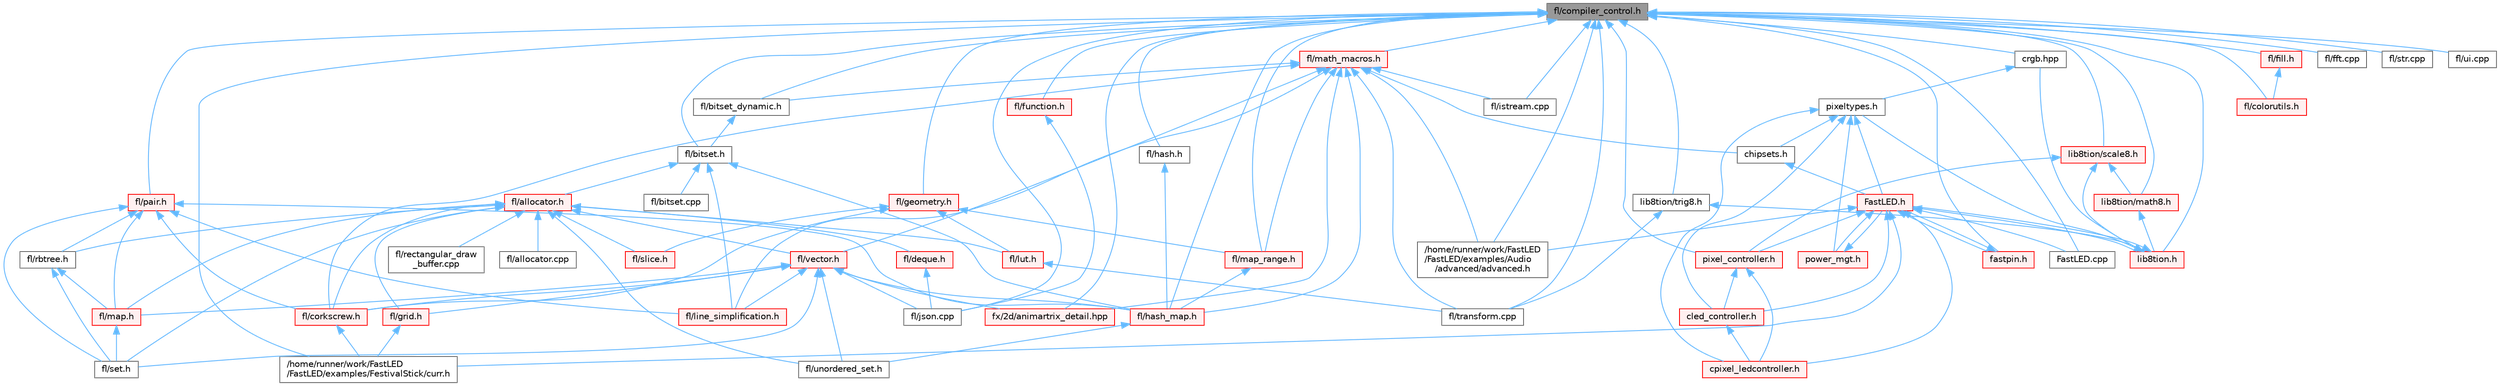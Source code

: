 digraph "fl/compiler_control.h"
{
 // INTERACTIVE_SVG=YES
 // LATEX_PDF_SIZE
  bgcolor="transparent";
  edge [fontname=Helvetica,fontsize=10,labelfontname=Helvetica,labelfontsize=10];
  node [fontname=Helvetica,fontsize=10,shape=box,height=0.2,width=0.4];
  Node1 [id="Node000001",label="fl/compiler_control.h",height=0.2,width=0.4,color="gray40", fillcolor="grey60", style="filled", fontcolor="black",tooltip=" "];
  Node1 -> Node2 [id="edge1_Node000001_Node000002",dir="back",color="steelblue1",style="solid",tooltip=" "];
  Node2 [id="Node000002",label="/home/runner/work/FastLED\l/FastLED/examples/Audio\l/advanced/advanced.h",height=0.2,width=0.4,color="grey40", fillcolor="white", style="filled",URL="$da/dc7/advanced_8h.html",tooltip=" "];
  Node1 -> Node3 [id="edge2_Node000001_Node000003",dir="back",color="steelblue1",style="solid",tooltip=" "];
  Node3 [id="Node000003",label="/home/runner/work/FastLED\l/FastLED/examples/FestivalStick/curr.h",height=0.2,width=0.4,color="grey40", fillcolor="white", style="filled",URL="$d4/d06/curr_8h.html",tooltip=" "];
  Node1 -> Node4 [id="edge3_Node000001_Node000004",dir="back",color="steelblue1",style="solid",tooltip=" "];
  Node4 [id="Node000004",label="FastLED.cpp",height=0.2,width=0.4,color="grey40", fillcolor="white", style="filled",URL="$d6/dda/_fast_l_e_d_8cpp.html",tooltip="Central source file for FastLED, implements the CFastLED class/object."];
  Node1 -> Node5 [id="edge4_Node000001_Node000005",dir="back",color="steelblue1",style="solid",tooltip=" "];
  Node5 [id="Node000005",label="crgb.hpp",height=0.2,width=0.4,color="grey40", fillcolor="white", style="filled",URL="$d0/d4b/crgb_8hpp.html",tooltip="Defines utility functions for the red, green, and blue (RGB) pixel struct."];
  Node5 -> Node6 [id="edge5_Node000005_Node000006",dir="back",color="steelblue1",style="solid",tooltip=" "];
  Node6 [id="Node000006",label="pixeltypes.h",height=0.2,width=0.4,color="grey40", fillcolor="white", style="filled",URL="$d2/dba/pixeltypes_8h.html",tooltip="Includes defintions for RGB and HSV pixels."];
  Node6 -> Node7 [id="edge6_Node000006_Node000007",dir="back",color="steelblue1",style="solid",tooltip=" "];
  Node7 [id="Node000007",label="FastLED.h",height=0.2,width=0.4,color="red", fillcolor="#FFF0F0", style="filled",URL="$db/d97/_fast_l_e_d_8h.html",tooltip="central include file for FastLED, defines the CFastLED class/object"];
  Node7 -> Node2 [id="edge7_Node000007_Node000002",dir="back",color="steelblue1",style="solid",tooltip=" "];
  Node7 -> Node3 [id="edge8_Node000007_Node000003",dir="back",color="steelblue1",style="solid",tooltip=" "];
  Node7 -> Node4 [id="edge9_Node000007_Node000004",dir="back",color="steelblue1",style="solid",tooltip=" "];
  Node7 -> Node105 [id="edge10_Node000007_Node000105",dir="back",color="steelblue1",style="solid",tooltip=" "];
  Node105 [id="Node000105",label="cled_controller.h",height=0.2,width=0.4,color="red", fillcolor="#FFF0F0", style="filled",URL="$db/d6d/cled__controller_8h.html",tooltip="base definitions used by led controllers for writing out led data"];
  Node105 -> Node106 [id="edge11_Node000105_Node000106",dir="back",color="steelblue1",style="solid",tooltip=" "];
  Node106 [id="Node000106",label="cpixel_ledcontroller.h",height=0.2,width=0.4,color="red", fillcolor="#FFF0F0", style="filled",URL="$d9/d57/cpixel__ledcontroller_8h.html",tooltip="defines the templated version of the CLEDController class"];
  Node7 -> Node106 [id="edge12_Node000007_Node000106",dir="back",color="steelblue1",style="solid",tooltip=" "];
  Node7 -> Node115 [id="edge13_Node000007_Node000115",dir="back",color="steelblue1",style="solid",tooltip=" "];
  Node115 [id="Node000115",label="fastpin.h",height=0.2,width=0.4,color="red", fillcolor="#FFF0F0", style="filled",URL="$db/d65/fastpin_8h.html",tooltip="Class base definitions for defining fast pin access."];
  Node115 -> Node7 [id="edge14_Node000115_Node000007",dir="back",color="steelblue1",style="solid",tooltip=" "];
  Node7 -> Node142 [id="edge15_Node000007_Node000142",dir="back",color="steelblue1",style="solid",tooltip=" "];
  Node142 [id="Node000142",label="lib8tion.h",height=0.2,width=0.4,color="red", fillcolor="#FFF0F0", style="filled",URL="$df/da5/lib8tion_8h.html",tooltip="Fast, efficient 8-bit math functions specifically designed for high-performance LED programming."];
  Node142 -> Node7 [id="edge16_Node000142_Node000007",dir="back",color="steelblue1",style="solid",tooltip=" "];
  Node142 -> Node5 [id="edge17_Node000142_Node000005",dir="back",color="steelblue1",style="solid",tooltip=" "];
  Node142 -> Node6 [id="edge18_Node000142_Node000006",dir="back",color="steelblue1",style="solid",tooltip=" "];
  Node7 -> Node144 [id="edge19_Node000007_Node000144",dir="back",color="steelblue1",style="solid",tooltip=" "];
  Node144 [id="Node000144",label="pixel_controller.h",height=0.2,width=0.4,color="red", fillcolor="#FFF0F0", style="filled",URL="$d5/d4d/pixel__controller_8h.html",tooltip="Low level pixel data writing class."];
  Node144 -> Node105 [id="edge20_Node000144_Node000105",dir="back",color="steelblue1",style="solid",tooltip=" "];
  Node144 -> Node106 [id="edge21_Node000144_Node000106",dir="back",color="steelblue1",style="solid",tooltip=" "];
  Node7 -> Node154 [id="edge22_Node000007_Node000154",dir="back",color="steelblue1",style="solid",tooltip=" "];
  Node154 [id="Node000154",label="power_mgt.h",height=0.2,width=0.4,color="red", fillcolor="#FFF0F0", style="filled",URL="$dc/d5b/power__mgt_8h.html",tooltip="Functions to limit the power used by FastLED."];
  Node154 -> Node7 [id="edge23_Node000154_Node000007",dir="back",color="steelblue1",style="solid",tooltip=" "];
  Node6 -> Node157 [id="edge24_Node000006_Node000157",dir="back",color="steelblue1",style="solid",tooltip=" "];
  Node157 [id="Node000157",label="chipsets.h",height=0.2,width=0.4,color="grey40", fillcolor="white", style="filled",URL="$db/d66/chipsets_8h.html",tooltip="Contains the bulk of the definitions for the various LED chipsets supported."];
  Node157 -> Node7 [id="edge25_Node000157_Node000007",dir="back",color="steelblue1",style="solid",tooltip=" "];
  Node6 -> Node105 [id="edge26_Node000006_Node000105",dir="back",color="steelblue1",style="solid",tooltip=" "];
  Node6 -> Node106 [id="edge27_Node000006_Node000106",dir="back",color="steelblue1",style="solid",tooltip=" "];
  Node6 -> Node154 [id="edge28_Node000006_Node000154",dir="back",color="steelblue1",style="solid",tooltip=" "];
  Node1 -> Node115 [id="edge29_Node000001_Node000115",dir="back",color="steelblue1",style="solid",tooltip=" "];
  Node1 -> Node158 [id="edge30_Node000001_Node000158",dir="back",color="steelblue1",style="solid",tooltip=" "];
  Node158 [id="Node000158",label="fl/bitset.h",height=0.2,width=0.4,color="grey40", fillcolor="white", style="filled",URL="$d1/d69/bitset_8h.html",tooltip=" "];
  Node158 -> Node159 [id="edge31_Node000158_Node000159",dir="back",color="steelblue1",style="solid",tooltip=" "];
  Node159 [id="Node000159",label="fl/allocator.h",height=0.2,width=0.4,color="red", fillcolor="#FFF0F0", style="filled",URL="$da/da9/allocator_8h.html",tooltip=" "];
  Node159 -> Node160 [id="edge32_Node000159_Node000160",dir="back",color="steelblue1",style="solid",tooltip=" "];
  Node160 [id="Node000160",label="fl/allocator.cpp",height=0.2,width=0.4,color="grey40", fillcolor="white", style="filled",URL="$d6/d89/allocator_8cpp.html",tooltip=" "];
  Node159 -> Node161 [id="edge33_Node000159_Node000161",dir="back",color="steelblue1",style="solid",tooltip=" "];
  Node161 [id="Node000161",label="fl/corkscrew.h",height=0.2,width=0.4,color="red", fillcolor="#FFF0F0", style="filled",URL="$d1/dd4/src_2fl_2corkscrew_8h.html",tooltip="Corkscrew LED strip projection and rendering."];
  Node161 -> Node3 [id="edge34_Node000161_Node000003",dir="back",color="steelblue1",style="solid",tooltip=" "];
  Node159 -> Node163 [id="edge35_Node000159_Node000163",dir="back",color="steelblue1",style="solid",tooltip=" "];
  Node163 [id="Node000163",label="fl/deque.h",height=0.2,width=0.4,color="red", fillcolor="#FFF0F0", style="filled",URL="$dc/d44/deque_8h.html",tooltip=" "];
  Node163 -> Node164 [id="edge36_Node000163_Node000164",dir="back",color="steelblue1",style="solid",tooltip=" "];
  Node164 [id="Node000164",label="fl/json.cpp",height=0.2,width=0.4,color="grey40", fillcolor="white", style="filled",URL="$dd/d55/json_8cpp.html",tooltip=" "];
  Node159 -> Node166 [id="edge37_Node000159_Node000166",dir="back",color="steelblue1",style="solid",tooltip=" "];
  Node166 [id="Node000166",label="fl/grid.h",height=0.2,width=0.4,color="red", fillcolor="#FFF0F0", style="filled",URL="$da/d15/grid_8h.html",tooltip=" "];
  Node166 -> Node3 [id="edge38_Node000166_Node000003",dir="back",color="steelblue1",style="solid",tooltip=" "];
  Node159 -> Node175 [id="edge39_Node000159_Node000175",dir="back",color="steelblue1",style="solid",tooltip=" "];
  Node175 [id="Node000175",label="fl/lut.h",height=0.2,width=0.4,color="red", fillcolor="#FFF0F0", style="filled",URL="$db/d54/lut_8h.html",tooltip=" "];
  Node175 -> Node201 [id="edge40_Node000175_Node000201",dir="back",color="steelblue1",style="solid",tooltip=" "];
  Node201 [id="Node000201",label="fl/transform.cpp",height=0.2,width=0.4,color="grey40", fillcolor="white", style="filled",URL="$d8/d8c/transform_8cpp.html",tooltip=" "];
  Node159 -> Node245 [id="edge41_Node000159_Node000245",dir="back",color="steelblue1",style="solid",tooltip=" "];
  Node245 [id="Node000245",label="fl/map.h",height=0.2,width=0.4,color="red", fillcolor="#FFF0F0", style="filled",URL="$dc/db7/map_8h.html",tooltip=" "];
  Node245 -> Node249 [id="edge42_Node000245_Node000249",dir="back",color="steelblue1",style="solid",tooltip=" "];
  Node249 [id="Node000249",label="fl/set.h",height=0.2,width=0.4,color="grey40", fillcolor="white", style="filled",URL="$d4/d13/set_8h.html",tooltip=" "];
  Node159 -> Node250 [id="edge43_Node000159_Node000250",dir="back",color="steelblue1",style="solid",tooltip=" "];
  Node250 [id="Node000250",label="fl/rbtree.h",height=0.2,width=0.4,color="grey40", fillcolor="white", style="filled",URL="$d5/ddf/rbtree_8h.html",tooltip=" "];
  Node250 -> Node245 [id="edge44_Node000250_Node000245",dir="back",color="steelblue1",style="solid",tooltip=" "];
  Node250 -> Node249 [id="edge45_Node000250_Node000249",dir="back",color="steelblue1",style="solid",tooltip=" "];
  Node159 -> Node248 [id="edge46_Node000159_Node000248",dir="back",color="steelblue1",style="solid",tooltip=" "];
  Node248 [id="Node000248",label="fl/rectangular_draw\l_buffer.cpp",height=0.2,width=0.4,color="grey40", fillcolor="white", style="filled",URL="$d3/d8d/rectangular__draw__buffer_8cpp.html",tooltip=" "];
  Node159 -> Node249 [id="edge47_Node000159_Node000249",dir="back",color="steelblue1",style="solid",tooltip=" "];
  Node159 -> Node345 [id="edge48_Node000159_Node000345",dir="back",color="steelblue1",style="solid",tooltip=" "];
  Node345 [id="Node000345",label="fl/slice.h",height=0.2,width=0.4,color="red", fillcolor="#FFF0F0", style="filled",URL="$d0/d48/slice_8h.html",tooltip=" "];
  Node159 -> Node280 [id="edge49_Node000159_Node000280",dir="back",color="steelblue1",style="solid",tooltip=" "];
  Node280 [id="Node000280",label="fl/unordered_set.h",height=0.2,width=0.4,color="grey40", fillcolor="white", style="filled",URL="$df/d26/unordered__set_8h.html",tooltip=" "];
  Node159 -> Node296 [id="edge50_Node000159_Node000296",dir="back",color="steelblue1",style="solid",tooltip=" "];
  Node296 [id="Node000296",label="fl/vector.h",height=0.2,width=0.4,color="red", fillcolor="#FFF0F0", style="filled",URL="$d6/d68/vector_8h.html",tooltip=" "];
  Node296 -> Node161 [id="edge51_Node000296_Node000161",dir="back",color="steelblue1",style="solid",tooltip=" "];
  Node296 -> Node166 [id="edge52_Node000296_Node000166",dir="back",color="steelblue1",style="solid",tooltip=" "];
  Node296 -> Node274 [id="edge53_Node000296_Node000274",dir="back",color="steelblue1",style="solid",tooltip=" "];
  Node274 [id="Node000274",label="fl/hash_map.h",height=0.2,width=0.4,color="red", fillcolor="#FFF0F0", style="filled",URL="$d6/d13/hash__map_8h.html",tooltip=" "];
  Node274 -> Node280 [id="edge54_Node000274_Node000280",dir="back",color="steelblue1",style="solid",tooltip=" "];
  Node296 -> Node164 [id="edge55_Node000296_Node000164",dir="back",color="steelblue1",style="solid",tooltip=" "];
  Node296 -> Node297 [id="edge56_Node000296_Node000297",dir="back",color="steelblue1",style="solid",tooltip=" "];
  Node297 [id="Node000297",label="fl/line_simplification.h",height=0.2,width=0.4,color="red", fillcolor="#FFF0F0", style="filled",URL="$d8/da7/line__simplification_8h.html",tooltip=" "];
  Node296 -> Node245 [id="edge57_Node000296_Node000245",dir="back",color="steelblue1",style="solid",tooltip=" "];
  Node296 -> Node249 [id="edge58_Node000296_Node000249",dir="back",color="steelblue1",style="solid",tooltip=" "];
  Node296 -> Node280 [id="edge59_Node000296_Node000280",dir="back",color="steelblue1",style="solid",tooltip=" "];
  Node296 -> Node300 [id="edge60_Node000296_Node000300",dir="back",color="steelblue1",style="solid",tooltip=" "];
  Node300 [id="Node000300",label="fx/2d/animartrix_detail.hpp",height=0.2,width=0.4,color="red", fillcolor="#FFF0F0", style="filled",URL="$d3/d3b/animartrix__detail_8hpp.html",tooltip=" "];
  Node158 -> Node289 [id="edge61_Node000158_Node000289",dir="back",color="steelblue1",style="solid",tooltip=" "];
  Node289 [id="Node000289",label="fl/bitset.cpp",height=0.2,width=0.4,color="grey40", fillcolor="white", style="filled",URL="$dc/d7b/bitset_8cpp.html",tooltip=" "];
  Node158 -> Node274 [id="edge62_Node000158_Node000274",dir="back",color="steelblue1",style="solid",tooltip=" "];
  Node158 -> Node297 [id="edge63_Node000158_Node000297",dir="back",color="steelblue1",style="solid",tooltip=" "];
  Node1 -> Node290 [id="edge64_Node000001_Node000290",dir="back",color="steelblue1",style="solid",tooltip=" "];
  Node290 [id="Node000290",label="fl/bitset_dynamic.h",height=0.2,width=0.4,color="grey40", fillcolor="white", style="filled",URL="$de/d7a/bitset__dynamic_8h.html",tooltip=" "];
  Node290 -> Node158 [id="edge65_Node000290_Node000158",dir="back",color="steelblue1",style="solid",tooltip=" "];
  Node1 -> Node214 [id="edge66_Node000001_Node000214",dir="back",color="steelblue1",style="solid",tooltip=" "];
  Node214 [id="Node000214",label="fl/colorutils.h",height=0.2,width=0.4,color="red", fillcolor="#FFF0F0", style="filled",URL="$d7/df9/fl_2colorutils_8h.html",tooltip="Utility functions for color fill, palettes, blending, and more."];
  Node1 -> Node265 [id="edge67_Node000001_Node000265",dir="back",color="steelblue1",style="solid",tooltip=" "];
  Node265 [id="Node000265",label="fl/fft.cpp",height=0.2,width=0.4,color="grey40", fillcolor="white", style="filled",URL="$db/d03/fft_8cpp.html",tooltip=" "];
  Node1 -> Node306 [id="edge68_Node000001_Node000306",dir="back",color="steelblue1",style="solid",tooltip=" "];
  Node306 [id="Node000306",label="fl/fill.h",height=0.2,width=0.4,color="red", fillcolor="#FFF0F0", style="filled",URL="$d2/d78/fill_8h.html",tooltip=" "];
  Node306 -> Node214 [id="edge69_Node000306_Node000214",dir="back",color="steelblue1",style="solid",tooltip=" "];
  Node1 -> Node266 [id="edge70_Node000001_Node000266",dir="back",color="steelblue1",style="solid",tooltip=" "];
  Node266 [id="Node000266",label="fl/function.h",height=0.2,width=0.4,color="red", fillcolor="#FFF0F0", style="filled",URL="$dd/d67/function_8h.html",tooltip=" "];
  Node266 -> Node164 [id="edge71_Node000266_Node000164",dir="back",color="steelblue1",style="solid",tooltip=" "];
  Node1 -> Node342 [id="edge72_Node000001_Node000342",dir="back",color="steelblue1",style="solid",tooltip=" "];
  Node342 [id="Node000342",label="fl/geometry.h",height=0.2,width=0.4,color="red", fillcolor="#FFF0F0", style="filled",URL="$d4/d67/geometry_8h.html",tooltip=" "];
  Node342 -> Node161 [id="edge73_Node000342_Node000161",dir="back",color="steelblue1",style="solid",tooltip=" "];
  Node342 -> Node175 [id="edge74_Node000342_Node000175",dir="back",color="steelblue1",style="solid",tooltip=" "];
  Node342 -> Node340 [id="edge75_Node000342_Node000340",dir="back",color="steelblue1",style="solid",tooltip=" "];
  Node340 [id="Node000340",label="fl/map_range.h",height=0.2,width=0.4,color="red", fillcolor="#FFF0F0", style="filled",URL="$d1/d47/map__range_8h.html",tooltip=" "];
  Node340 -> Node274 [id="edge76_Node000340_Node000274",dir="back",color="steelblue1",style="solid",tooltip=" "];
  Node342 -> Node345 [id="edge77_Node000342_Node000345",dir="back",color="steelblue1",style="solid",tooltip=" "];
  Node1 -> Node273 [id="edge78_Node000001_Node000273",dir="back",color="steelblue1",style="solid",tooltip=" "];
  Node273 [id="Node000273",label="fl/hash.h",height=0.2,width=0.4,color="grey40", fillcolor="white", style="filled",URL="$db/dfb/hash_8h.html",tooltip=" "];
  Node273 -> Node274 [id="edge79_Node000273_Node000274",dir="back",color="steelblue1",style="solid",tooltip=" "];
  Node1 -> Node274 [id="edge80_Node000001_Node000274",dir="back",color="steelblue1",style="solid",tooltip=" "];
  Node1 -> Node282 [id="edge81_Node000001_Node000282",dir="back",color="steelblue1",style="solid",tooltip=" "];
  Node282 [id="Node000282",label="fl/istream.cpp",height=0.2,width=0.4,color="grey40", fillcolor="white", style="filled",URL="$d7/d52/istream_8cpp.html",tooltip=" "];
  Node1 -> Node164 [id="edge82_Node000001_Node000164",dir="back",color="steelblue1",style="solid",tooltip=" "];
  Node1 -> Node340 [id="edge83_Node000001_Node000340",dir="back",color="steelblue1",style="solid",tooltip=" "];
  Node1 -> Node338 [id="edge84_Node000001_Node000338",dir="back",color="steelblue1",style="solid",tooltip=" "];
  Node338 [id="Node000338",label="fl/math_macros.h",height=0.2,width=0.4,color="red", fillcolor="#FFF0F0", style="filled",URL="$d8/db8/math__macros_8h.html",tooltip=" "];
  Node338 -> Node2 [id="edge85_Node000338_Node000002",dir="back",color="steelblue1",style="solid",tooltip=" "];
  Node338 -> Node157 [id="edge86_Node000338_Node000157",dir="back",color="steelblue1",style="solid",tooltip=" "];
  Node338 -> Node290 [id="edge87_Node000338_Node000290",dir="back",color="steelblue1",style="solid",tooltip=" "];
  Node338 -> Node161 [id="edge88_Node000338_Node000161",dir="back",color="steelblue1",style="solid",tooltip=" "];
  Node338 -> Node274 [id="edge89_Node000338_Node000274",dir="back",color="steelblue1",style="solid",tooltip=" "];
  Node338 -> Node282 [id="edge90_Node000338_Node000282",dir="back",color="steelblue1",style="solid",tooltip=" "];
  Node338 -> Node297 [id="edge91_Node000338_Node000297",dir="back",color="steelblue1",style="solid",tooltip=" "];
  Node338 -> Node340 [id="edge92_Node000338_Node000340",dir="back",color="steelblue1",style="solid",tooltip=" "];
  Node338 -> Node201 [id="edge93_Node000338_Node000201",dir="back",color="steelblue1",style="solid",tooltip=" "];
  Node338 -> Node296 [id="edge94_Node000338_Node000296",dir="back",color="steelblue1",style="solid",tooltip=" "];
  Node338 -> Node300 [id="edge95_Node000338_Node000300",dir="back",color="steelblue1",style="solid",tooltip=" "];
  Node1 -> Node354 [id="edge96_Node000001_Node000354",dir="back",color="steelblue1",style="solid",tooltip=" "];
  Node354 [id="Node000354",label="fl/pair.h",height=0.2,width=0.4,color="red", fillcolor="#FFF0F0", style="filled",URL="$d3/d41/pair_8h.html",tooltip=" "];
  Node354 -> Node161 [id="edge97_Node000354_Node000161",dir="back",color="steelblue1",style="solid",tooltip=" "];
  Node354 -> Node274 [id="edge98_Node000354_Node000274",dir="back",color="steelblue1",style="solid",tooltip=" "];
  Node354 -> Node297 [id="edge99_Node000354_Node000297",dir="back",color="steelblue1",style="solid",tooltip=" "];
  Node354 -> Node245 [id="edge100_Node000354_Node000245",dir="back",color="steelblue1",style="solid",tooltip=" "];
  Node354 -> Node250 [id="edge101_Node000354_Node000250",dir="back",color="steelblue1",style="solid",tooltip=" "];
  Node354 -> Node249 [id="edge102_Node000354_Node000249",dir="back",color="steelblue1",style="solid",tooltip=" "];
  Node1 -> Node226 [id="edge103_Node000001_Node000226",dir="back",color="steelblue1",style="solid",tooltip=" "];
  Node226 [id="Node000226",label="fl/str.cpp",height=0.2,width=0.4,color="grey40", fillcolor="white", style="filled",URL="$d1/d1f/str_8cpp.html",tooltip=" "];
  Node1 -> Node201 [id="edge104_Node000001_Node000201",dir="back",color="steelblue1",style="solid",tooltip=" "];
  Node1 -> Node184 [id="edge105_Node000001_Node000184",dir="back",color="steelblue1",style="solid",tooltip=" "];
  Node184 [id="Node000184",label="fl/ui.cpp",height=0.2,width=0.4,color="grey40", fillcolor="white", style="filled",URL="$d4/d38/ui_8cpp.html",tooltip=" "];
  Node1 -> Node300 [id="edge106_Node000001_Node000300",dir="back",color="steelblue1",style="solid",tooltip=" "];
  Node1 -> Node142 [id="edge107_Node000001_Node000142",dir="back",color="steelblue1",style="solid",tooltip=" "];
  Node1 -> Node327 [id="edge108_Node000001_Node000327",dir="back",color="steelblue1",style="solid",tooltip=" "];
  Node327 [id="Node000327",label="lib8tion/math8.h",height=0.2,width=0.4,color="red", fillcolor="#FFF0F0", style="filled",URL="$d5/dd1/math8_8h.html",tooltip="Fast, efficient 8-bit math functions specifically designed for high-performance LED programming."];
  Node327 -> Node142 [id="edge109_Node000327_Node000142",dir="back",color="steelblue1",style="solid",tooltip=" "];
  Node1 -> Node326 [id="edge110_Node000001_Node000326",dir="back",color="steelblue1",style="solid",tooltip=" "];
  Node326 [id="Node000326",label="lib8tion/scale8.h",height=0.2,width=0.4,color="red", fillcolor="#FFF0F0", style="filled",URL="$db/d91/scale8_8h.html",tooltip="Fast, efficient 8-bit scaling functions specifically designed for high-performance LED programming."];
  Node326 -> Node142 [id="edge111_Node000326_Node000142",dir="back",color="steelblue1",style="solid",tooltip=" "];
  Node326 -> Node327 [id="edge112_Node000326_Node000327",dir="back",color="steelblue1",style="solid",tooltip=" "];
  Node326 -> Node144 [id="edge113_Node000326_Node000144",dir="back",color="steelblue1",style="solid",tooltip=" "];
  Node1 -> Node367 [id="edge114_Node000001_Node000367",dir="back",color="steelblue1",style="solid",tooltip=" "];
  Node367 [id="Node000367",label="lib8tion/trig8.h",height=0.2,width=0.4,color="grey40", fillcolor="white", style="filled",URL="$d3/db9/trig8_8h.html",tooltip="Fast, efficient 8-bit trigonometry functions specifically designed for high-performance LED programmi..."];
  Node367 -> Node201 [id="edge115_Node000367_Node000201",dir="back",color="steelblue1",style="solid",tooltip=" "];
  Node367 -> Node142 [id="edge116_Node000367_Node000142",dir="back",color="steelblue1",style="solid",tooltip=" "];
  Node1 -> Node144 [id="edge117_Node000001_Node000144",dir="back",color="steelblue1",style="solid",tooltip=" "];
}
